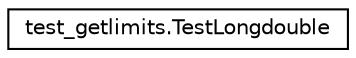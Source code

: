 digraph "Graphical Class Hierarchy"
{
 // LATEX_PDF_SIZE
  edge [fontname="Helvetica",fontsize="10",labelfontname="Helvetica",labelfontsize="10"];
  node [fontname="Helvetica",fontsize="10",shape=record];
  rankdir="LR";
  Node0 [label="test_getlimits.TestLongdouble",height=0.2,width=0.4,color="black", fillcolor="white", style="filled",URL="$classtest__getlimits_1_1TestLongdouble.html",tooltip=" "];
}
